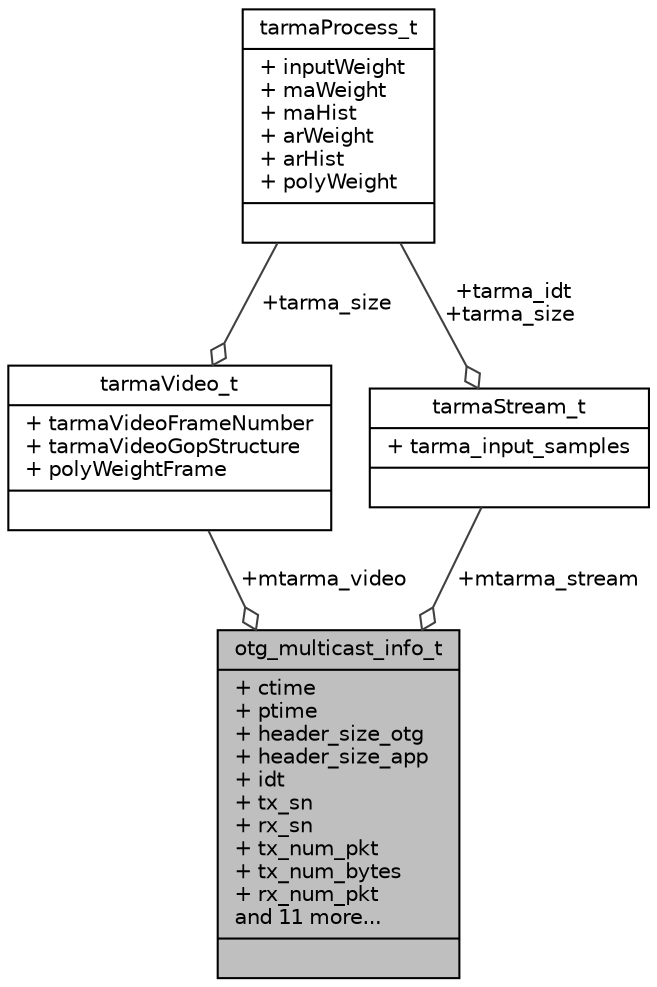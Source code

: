 digraph "otg_multicast_info_t"
{
 // LATEX_PDF_SIZE
  edge [fontname="Helvetica",fontsize="10",labelfontname="Helvetica",labelfontsize="10"];
  node [fontname="Helvetica",fontsize="10",shape=record];
  Node1 [label="{otg_multicast_info_t\n|+ ctime\l+ ptime\l+ header_size_otg\l+ header_size_app\l+ idt\l+ tx_sn\l+ rx_sn\l+ tx_num_pkt\l+ tx_num_bytes\l+ rx_num_pkt\land 11 more...\l|}",height=0.2,width=0.4,color="black", fillcolor="grey75", style="filled", fontcolor="black",tooltip=" "];
  Node2 -> Node1 [color="grey25",fontsize="10",style="solid",label=" +mtarma_video" ,arrowhead="odiamond",fontname="Helvetica"];
  Node2 [label="{tarmaVideo_t\n|+ tarmaVideoFrameNumber\l+ tarmaVideoGopStructure\l+ polyWeightFrame\l|}",height=0.2,width=0.4,color="black", fillcolor="white", style="filled",URL="$structtarmaVideo__t.html",tooltip=" "];
  Node3 -> Node2 [color="grey25",fontsize="10",style="solid",label=" +tarma_size" ,arrowhead="odiamond",fontname="Helvetica"];
  Node3 [label="{tarmaProcess_t\n|+ inputWeight\l+ maWeight\l+ maHist\l+ arWeight\l+ arHist\l+ polyWeight\l|}",height=0.2,width=0.4,color="black", fillcolor="white", style="filled",URL="$structtarmaProcess__t.html",tooltip=" "];
  Node4 -> Node1 [color="grey25",fontsize="10",style="solid",label=" +mtarma_stream" ,arrowhead="odiamond",fontname="Helvetica"];
  Node4 [label="{tarmaStream_t\n|+ tarma_input_samples\l|}",height=0.2,width=0.4,color="black", fillcolor="white", style="filled",URL="$structtarmaStream__t.html",tooltip=" "];
  Node3 -> Node4 [color="grey25",fontsize="10",style="solid",label=" +tarma_idt\n+tarma_size" ,arrowhead="odiamond",fontname="Helvetica"];
}
